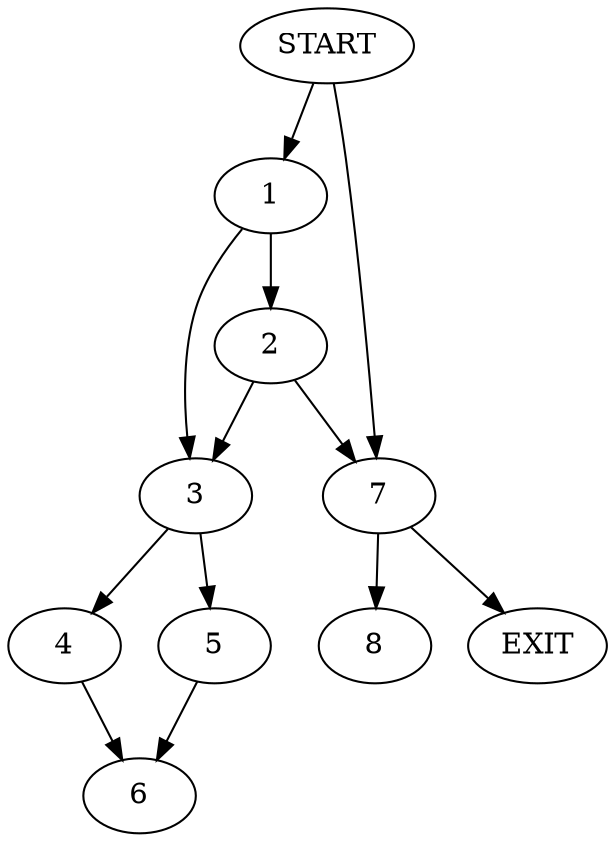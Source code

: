 digraph { 
0 [label="START"];
1;
2;
3;
4;
5;
6;
7;
8;
9[label="EXIT"];
0 -> 1;
0 -> 7;
1 -> 2;
1 -> 3;
2 -> 7;
2 -> 3;
3 -> 4;
3 -> 5;
4 -> 6;
5 -> 6;
7 -> 8;
7 -> 9;
}